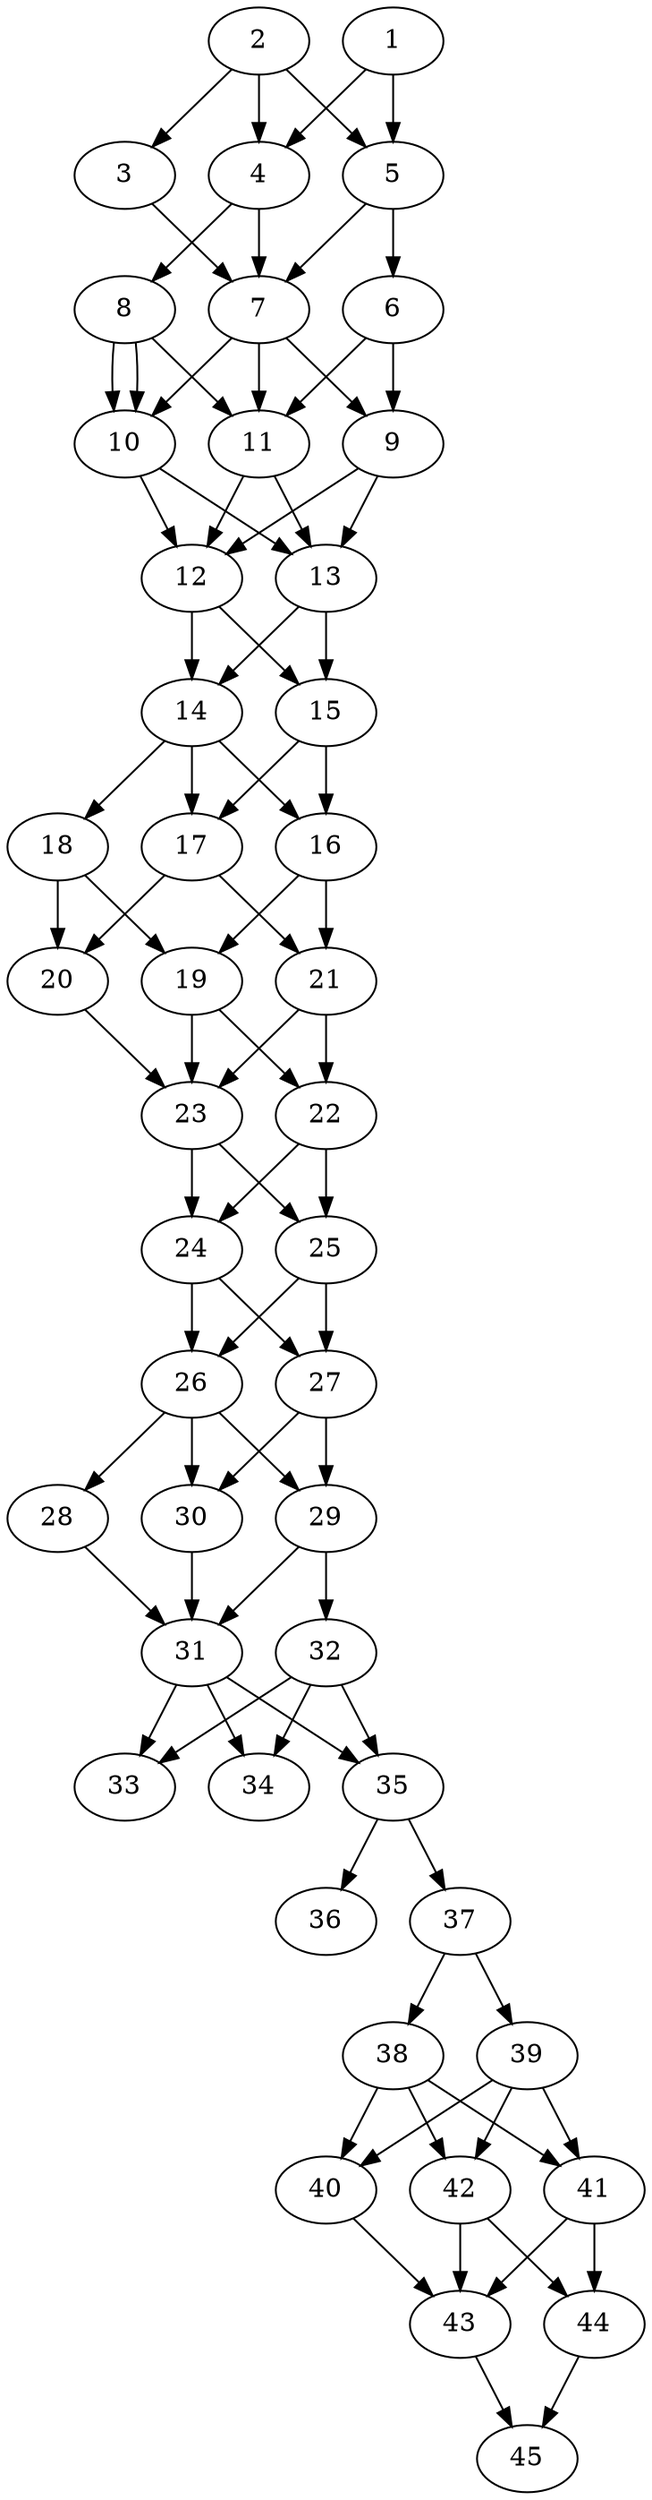 // DAG automatically generated by daggen at Thu Oct  3 14:07:25 2019
// ./daggen --dot -n 45 --ccr 0.3 --fat 0.3 --regular 0.7 --density 0.9 --mindata 5242880 --maxdata 52428800 
digraph G {
  1 [size="80346453", alpha="0.01", expect_size="24103936"] 
  1 -> 4 [size ="24103936"]
  1 -> 5 [size ="24103936"]
  2 [size="27156480", alpha="0.17", expect_size="8146944"] 
  2 -> 3 [size ="8146944"]
  2 -> 4 [size ="8146944"]
  2 -> 5 [size ="8146944"]
  3 [size="69768533", alpha="0.06", expect_size="20930560"] 
  3 -> 7 [size ="20930560"]
  4 [size="65723733", alpha="0.05", expect_size="19717120"] 
  4 -> 7 [size ="19717120"]
  4 -> 8 [size ="19717120"]
  5 [size="141738667", alpha="0.16", expect_size="42521600"] 
  5 -> 6 [size ="42521600"]
  5 -> 7 [size ="42521600"]
  6 [size="119592960", alpha="0.01", expect_size="35877888"] 
  6 -> 9 [size ="35877888"]
  6 -> 11 [size ="35877888"]
  7 [size="83534507", alpha="0.07", expect_size="25060352"] 
  7 -> 9 [size ="25060352"]
  7 -> 10 [size ="25060352"]
  7 -> 11 [size ="25060352"]
  8 [size="98669227", alpha="0.06", expect_size="29600768"] 
  8 -> 10 [size ="29600768"]
  8 -> 10 [size ="29600768"]
  8 -> 11 [size ="29600768"]
  9 [size="144834560", alpha="0.11", expect_size="43450368"] 
  9 -> 12 [size ="43450368"]
  9 -> 13 [size ="43450368"]
  10 [size="163181227", alpha="0.19", expect_size="48954368"] 
  10 -> 12 [size ="48954368"]
  10 -> 13 [size ="48954368"]
  11 [size="100136960", alpha="0.15", expect_size="30041088"] 
  11 -> 12 [size ="30041088"]
  11 -> 13 [size ="30041088"]
  12 [size="108059307", alpha="0.04", expect_size="32417792"] 
  12 -> 14 [size ="32417792"]
  12 -> 15 [size ="32417792"]
  13 [size="84418560", alpha="0.06", expect_size="25325568"] 
  13 -> 14 [size ="25325568"]
  13 -> 15 [size ="25325568"]
  14 [size="129914880", alpha="0.20", expect_size="38974464"] 
  14 -> 16 [size ="38974464"]
  14 -> 17 [size ="38974464"]
  14 -> 18 [size ="38974464"]
  15 [size="170615467", alpha="0.10", expect_size="51184640"] 
  15 -> 16 [size ="51184640"]
  15 -> 17 [size ="51184640"]
  16 [size="137048747", alpha="0.09", expect_size="41114624"] 
  16 -> 19 [size ="41114624"]
  16 -> 21 [size ="41114624"]
  17 [size="145039360", alpha="0.20", expect_size="43511808"] 
  17 -> 20 [size ="43511808"]
  17 -> 21 [size ="43511808"]
  18 [size="43994453", alpha="0.19", expect_size="13198336"] 
  18 -> 19 [size ="13198336"]
  18 -> 20 [size ="13198336"]
  19 [size="94453760", alpha="0.10", expect_size="28336128"] 
  19 -> 22 [size ="28336128"]
  19 -> 23 [size ="28336128"]
  20 [size="19790507", alpha="0.01", expect_size="5937152"] 
  20 -> 23 [size ="5937152"]
  21 [size="171328853", alpha="0.20", expect_size="51398656"] 
  21 -> 22 [size ="51398656"]
  21 -> 23 [size ="51398656"]
  22 [size="130631680", alpha="0.20", expect_size="39189504"] 
  22 -> 24 [size ="39189504"]
  22 -> 25 [size ="39189504"]
  23 [size="164945920", alpha="0.06", expect_size="49483776"] 
  23 -> 24 [size ="49483776"]
  23 -> 25 [size ="49483776"]
  24 [size="56934400", alpha="0.19", expect_size="17080320"] 
  24 -> 26 [size ="17080320"]
  24 -> 27 [size ="17080320"]
  25 [size="56074240", alpha="0.08", expect_size="16822272"] 
  25 -> 26 [size ="16822272"]
  25 -> 27 [size ="16822272"]
  26 [size="133570560", alpha="0.09", expect_size="40071168"] 
  26 -> 28 [size ="40071168"]
  26 -> 29 [size ="40071168"]
  26 -> 30 [size ="40071168"]
  27 [size="44615680", alpha="0.19", expect_size="13384704"] 
  27 -> 29 [size ="13384704"]
  27 -> 30 [size ="13384704"]
  28 [size="43950080", alpha="0.19", expect_size="13185024"] 
  28 -> 31 [size ="13185024"]
  29 [size="35351893", alpha="0.16", expect_size="10605568"] 
  29 -> 31 [size ="10605568"]
  29 -> 32 [size ="10605568"]
  30 [size="113984853", alpha="0.11", expect_size="34195456"] 
  30 -> 31 [size ="34195456"]
  31 [size="120070827", alpha="0.16", expect_size="36021248"] 
  31 -> 33 [size ="36021248"]
  31 -> 34 [size ="36021248"]
  31 -> 35 [size ="36021248"]
  32 [size="116480000", alpha="0.13", expect_size="34944000"] 
  32 -> 33 [size ="34944000"]
  32 -> 34 [size ="34944000"]
  32 -> 35 [size ="34944000"]
  33 [size="112899413", alpha="0.19", expect_size="33869824"] 
  34 [size="161617920", alpha="0.19", expect_size="48485376"] 
  35 [size="153600000", alpha="0.18", expect_size="46080000"] 
  35 -> 36 [size ="46080000"]
  35 -> 37 [size ="46080000"]
  36 [size="55825067", alpha="0.13", expect_size="16747520"] 
  37 [size="127696213", alpha="0.04", expect_size="38308864"] 
  37 -> 38 [size ="38308864"]
  37 -> 39 [size ="38308864"]
  38 [size="120702293", alpha="0.18", expect_size="36210688"] 
  38 -> 40 [size ="36210688"]
  38 -> 41 [size ="36210688"]
  38 -> 42 [size ="36210688"]
  39 [size="116036267", alpha="0.02", expect_size="34810880"] 
  39 -> 40 [size ="34810880"]
  39 -> 41 [size ="34810880"]
  39 -> 42 [size ="34810880"]
  40 [size="83773440", alpha="0.06", expect_size="25132032"] 
  40 -> 43 [size ="25132032"]
  41 [size="169618773", alpha="0.10", expect_size="50885632"] 
  41 -> 43 [size ="50885632"]
  41 -> 44 [size ="50885632"]
  42 [size="141663573", alpha="0.08", expect_size="42499072"] 
  42 -> 43 [size ="42499072"]
  42 -> 44 [size ="42499072"]
  43 [size="90494293", alpha="0.05", expect_size="27148288"] 
  43 -> 45 [size ="27148288"]
  44 [size="83056640", alpha="0.07", expect_size="24916992"] 
  44 -> 45 [size ="24916992"]
  45 [size="74499413", alpha="0.13", expect_size="22349824"] 
}
